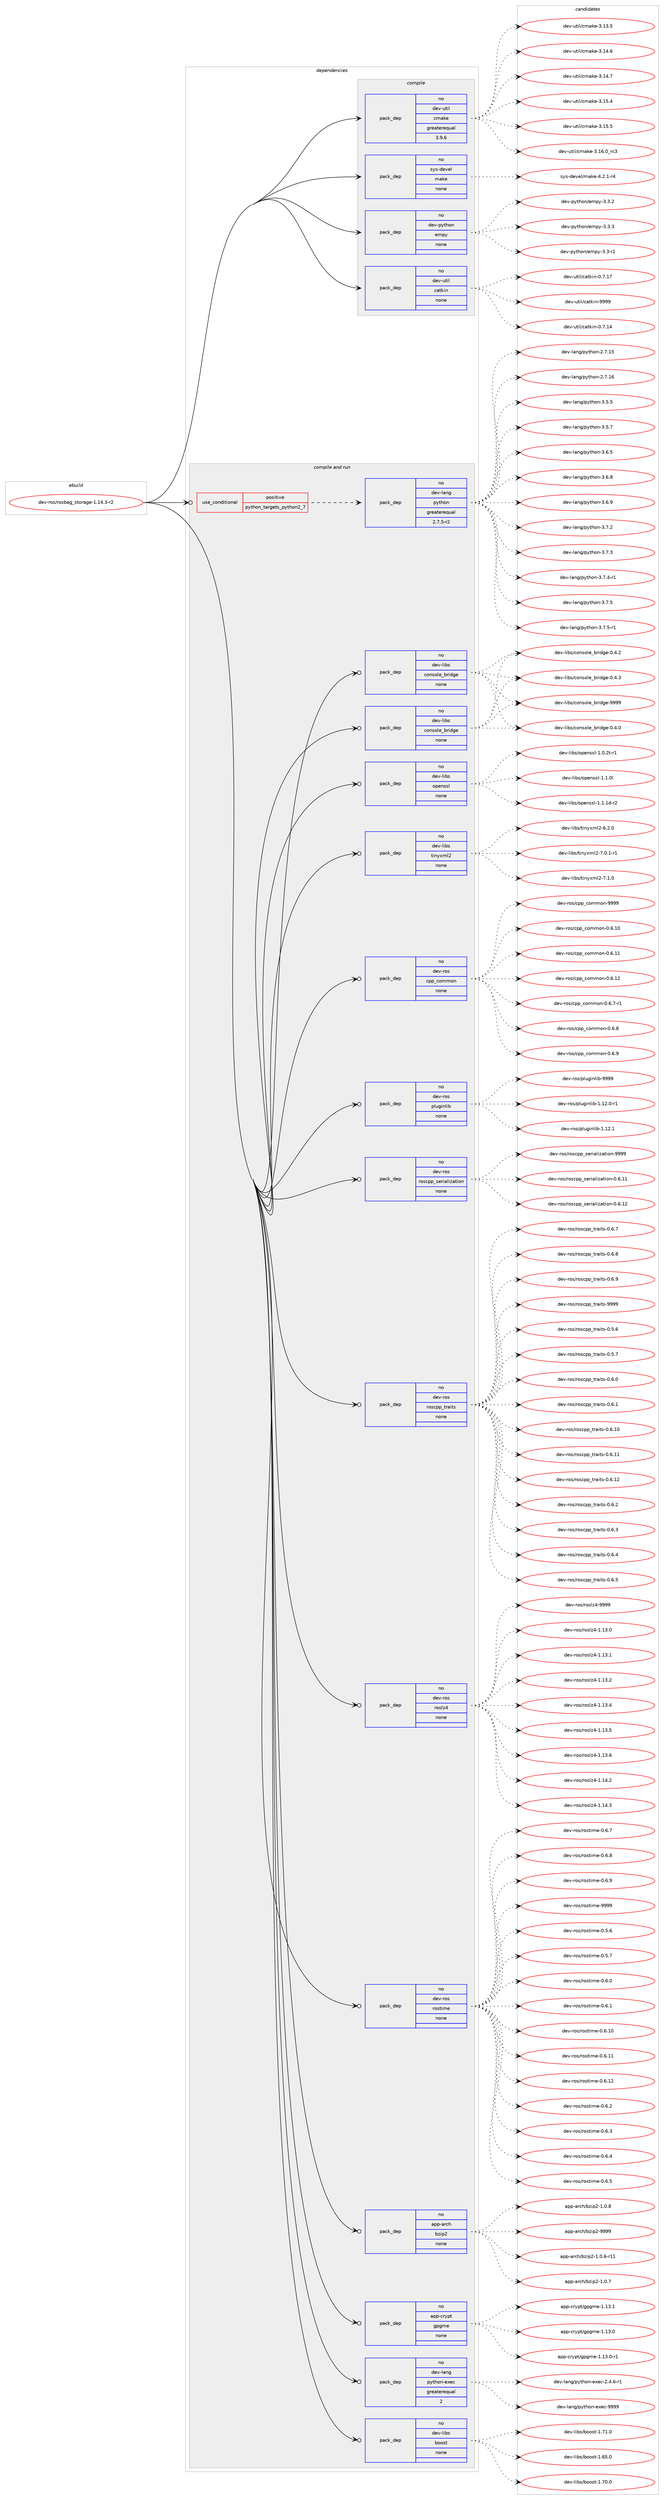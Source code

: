 digraph prolog {

# *************
# Graph options
# *************

newrank=true;
concentrate=true;
compound=true;
graph [rankdir=LR,fontname=Helvetica,fontsize=10,ranksep=1.5];#, ranksep=2.5, nodesep=0.2];
edge  [arrowhead=vee];
node  [fontname=Helvetica,fontsize=10];

# **********
# The ebuild
# **********

subgraph cluster_leftcol {
color=gray;
rank=same;
label=<<i>ebuild</i>>;
id [label="dev-ros/rosbag_storage-1.14.3-r2", color=red, width=4, href="../dev-ros/rosbag_storage-1.14.3-r2.svg"];
}

# ****************
# The dependencies
# ****************

subgraph cluster_midcol {
color=gray;
label=<<i>dependencies</i>>;
subgraph cluster_compile {
fillcolor="#eeeeee";
style=filled;
label=<<i>compile</i>>;
subgraph pack493806 {
dependency660173 [label=<<TABLE BORDER="0" CELLBORDER="1" CELLSPACING="0" CELLPADDING="4" WIDTH="220"><TR><TD ROWSPAN="6" CELLPADDING="30">pack_dep</TD></TR><TR><TD WIDTH="110">no</TD></TR><TR><TD>dev-python</TD></TR><TR><TD>empy</TD></TR><TR><TD>none</TD></TR><TR><TD></TD></TR></TABLE>>, shape=none, color=blue];
}
id:e -> dependency660173:w [weight=20,style="solid",arrowhead="vee"];
subgraph pack493807 {
dependency660174 [label=<<TABLE BORDER="0" CELLBORDER="1" CELLSPACING="0" CELLPADDING="4" WIDTH="220"><TR><TD ROWSPAN="6" CELLPADDING="30">pack_dep</TD></TR><TR><TD WIDTH="110">no</TD></TR><TR><TD>dev-util</TD></TR><TR><TD>catkin</TD></TR><TR><TD>none</TD></TR><TR><TD></TD></TR></TABLE>>, shape=none, color=blue];
}
id:e -> dependency660174:w [weight=20,style="solid",arrowhead="vee"];
subgraph pack493808 {
dependency660175 [label=<<TABLE BORDER="0" CELLBORDER="1" CELLSPACING="0" CELLPADDING="4" WIDTH="220"><TR><TD ROWSPAN="6" CELLPADDING="30">pack_dep</TD></TR><TR><TD WIDTH="110">no</TD></TR><TR><TD>dev-util</TD></TR><TR><TD>cmake</TD></TR><TR><TD>greaterequal</TD></TR><TR><TD>3.9.6</TD></TR></TABLE>>, shape=none, color=blue];
}
id:e -> dependency660175:w [weight=20,style="solid",arrowhead="vee"];
subgraph pack493809 {
dependency660176 [label=<<TABLE BORDER="0" CELLBORDER="1" CELLSPACING="0" CELLPADDING="4" WIDTH="220"><TR><TD ROWSPAN="6" CELLPADDING="30">pack_dep</TD></TR><TR><TD WIDTH="110">no</TD></TR><TR><TD>sys-devel</TD></TR><TR><TD>make</TD></TR><TR><TD>none</TD></TR><TR><TD></TD></TR></TABLE>>, shape=none, color=blue];
}
id:e -> dependency660176:w [weight=20,style="solid",arrowhead="vee"];
}
subgraph cluster_compileandrun {
fillcolor="#eeeeee";
style=filled;
label=<<i>compile and run</i>>;
subgraph cond154461 {
dependency660177 [label=<<TABLE BORDER="0" CELLBORDER="1" CELLSPACING="0" CELLPADDING="4"><TR><TD ROWSPAN="3" CELLPADDING="10">use_conditional</TD></TR><TR><TD>positive</TD></TR><TR><TD>python_targets_python2_7</TD></TR></TABLE>>, shape=none, color=red];
subgraph pack493810 {
dependency660178 [label=<<TABLE BORDER="0" CELLBORDER="1" CELLSPACING="0" CELLPADDING="4" WIDTH="220"><TR><TD ROWSPAN="6" CELLPADDING="30">pack_dep</TD></TR><TR><TD WIDTH="110">no</TD></TR><TR><TD>dev-lang</TD></TR><TR><TD>python</TD></TR><TR><TD>greaterequal</TD></TR><TR><TD>2.7.5-r2</TD></TR></TABLE>>, shape=none, color=blue];
}
dependency660177:e -> dependency660178:w [weight=20,style="dashed",arrowhead="vee"];
}
id:e -> dependency660177:w [weight=20,style="solid",arrowhead="odotvee"];
subgraph pack493811 {
dependency660179 [label=<<TABLE BORDER="0" CELLBORDER="1" CELLSPACING="0" CELLPADDING="4" WIDTH="220"><TR><TD ROWSPAN="6" CELLPADDING="30">pack_dep</TD></TR><TR><TD WIDTH="110">no</TD></TR><TR><TD>app-arch</TD></TR><TR><TD>bzip2</TD></TR><TR><TD>none</TD></TR><TR><TD></TD></TR></TABLE>>, shape=none, color=blue];
}
id:e -> dependency660179:w [weight=20,style="solid",arrowhead="odotvee"];
subgraph pack493812 {
dependency660180 [label=<<TABLE BORDER="0" CELLBORDER="1" CELLSPACING="0" CELLPADDING="4" WIDTH="220"><TR><TD ROWSPAN="6" CELLPADDING="30">pack_dep</TD></TR><TR><TD WIDTH="110">no</TD></TR><TR><TD>app-crypt</TD></TR><TR><TD>gpgme</TD></TR><TR><TD>none</TD></TR><TR><TD></TD></TR></TABLE>>, shape=none, color=blue];
}
id:e -> dependency660180:w [weight=20,style="solid",arrowhead="odotvee"];
subgraph pack493813 {
dependency660181 [label=<<TABLE BORDER="0" CELLBORDER="1" CELLSPACING="0" CELLPADDING="4" WIDTH="220"><TR><TD ROWSPAN="6" CELLPADDING="30">pack_dep</TD></TR><TR><TD WIDTH="110">no</TD></TR><TR><TD>dev-lang</TD></TR><TR><TD>python-exec</TD></TR><TR><TD>greaterequal</TD></TR><TR><TD>2</TD></TR></TABLE>>, shape=none, color=blue];
}
id:e -> dependency660181:w [weight=20,style="solid",arrowhead="odotvee"];
subgraph pack493814 {
dependency660182 [label=<<TABLE BORDER="0" CELLBORDER="1" CELLSPACING="0" CELLPADDING="4" WIDTH="220"><TR><TD ROWSPAN="6" CELLPADDING="30">pack_dep</TD></TR><TR><TD WIDTH="110">no</TD></TR><TR><TD>dev-libs</TD></TR><TR><TD>boost</TD></TR><TR><TD>none</TD></TR><TR><TD></TD></TR></TABLE>>, shape=none, color=blue];
}
id:e -> dependency660182:w [weight=20,style="solid",arrowhead="odotvee"];
subgraph pack493815 {
dependency660183 [label=<<TABLE BORDER="0" CELLBORDER="1" CELLSPACING="0" CELLPADDING="4" WIDTH="220"><TR><TD ROWSPAN="6" CELLPADDING="30">pack_dep</TD></TR><TR><TD WIDTH="110">no</TD></TR><TR><TD>dev-libs</TD></TR><TR><TD>console_bridge</TD></TR><TR><TD>none</TD></TR><TR><TD></TD></TR></TABLE>>, shape=none, color=blue];
}
id:e -> dependency660183:w [weight=20,style="solid",arrowhead="odotvee"];
subgraph pack493816 {
dependency660184 [label=<<TABLE BORDER="0" CELLBORDER="1" CELLSPACING="0" CELLPADDING="4" WIDTH="220"><TR><TD ROWSPAN="6" CELLPADDING="30">pack_dep</TD></TR><TR><TD WIDTH="110">no</TD></TR><TR><TD>dev-libs</TD></TR><TR><TD>console_bridge</TD></TR><TR><TD>none</TD></TR><TR><TD></TD></TR></TABLE>>, shape=none, color=blue];
}
id:e -> dependency660184:w [weight=20,style="solid",arrowhead="odotvee"];
subgraph pack493817 {
dependency660185 [label=<<TABLE BORDER="0" CELLBORDER="1" CELLSPACING="0" CELLPADDING="4" WIDTH="220"><TR><TD ROWSPAN="6" CELLPADDING="30">pack_dep</TD></TR><TR><TD WIDTH="110">no</TD></TR><TR><TD>dev-libs</TD></TR><TR><TD>openssl</TD></TR><TR><TD>none</TD></TR><TR><TD></TD></TR></TABLE>>, shape=none, color=blue];
}
id:e -> dependency660185:w [weight=20,style="solid",arrowhead="odotvee"];
subgraph pack493818 {
dependency660186 [label=<<TABLE BORDER="0" CELLBORDER="1" CELLSPACING="0" CELLPADDING="4" WIDTH="220"><TR><TD ROWSPAN="6" CELLPADDING="30">pack_dep</TD></TR><TR><TD WIDTH="110">no</TD></TR><TR><TD>dev-libs</TD></TR><TR><TD>tinyxml2</TD></TR><TR><TD>none</TD></TR><TR><TD></TD></TR></TABLE>>, shape=none, color=blue];
}
id:e -> dependency660186:w [weight=20,style="solid",arrowhead="odotvee"];
subgraph pack493819 {
dependency660187 [label=<<TABLE BORDER="0" CELLBORDER="1" CELLSPACING="0" CELLPADDING="4" WIDTH="220"><TR><TD ROWSPAN="6" CELLPADDING="30">pack_dep</TD></TR><TR><TD WIDTH="110">no</TD></TR><TR><TD>dev-ros</TD></TR><TR><TD>cpp_common</TD></TR><TR><TD>none</TD></TR><TR><TD></TD></TR></TABLE>>, shape=none, color=blue];
}
id:e -> dependency660187:w [weight=20,style="solid",arrowhead="odotvee"];
subgraph pack493820 {
dependency660188 [label=<<TABLE BORDER="0" CELLBORDER="1" CELLSPACING="0" CELLPADDING="4" WIDTH="220"><TR><TD ROWSPAN="6" CELLPADDING="30">pack_dep</TD></TR><TR><TD WIDTH="110">no</TD></TR><TR><TD>dev-ros</TD></TR><TR><TD>pluginlib</TD></TR><TR><TD>none</TD></TR><TR><TD></TD></TR></TABLE>>, shape=none, color=blue];
}
id:e -> dependency660188:w [weight=20,style="solid",arrowhead="odotvee"];
subgraph pack493821 {
dependency660189 [label=<<TABLE BORDER="0" CELLBORDER="1" CELLSPACING="0" CELLPADDING="4" WIDTH="220"><TR><TD ROWSPAN="6" CELLPADDING="30">pack_dep</TD></TR><TR><TD WIDTH="110">no</TD></TR><TR><TD>dev-ros</TD></TR><TR><TD>roscpp_serialization</TD></TR><TR><TD>none</TD></TR><TR><TD></TD></TR></TABLE>>, shape=none, color=blue];
}
id:e -> dependency660189:w [weight=20,style="solid",arrowhead="odotvee"];
subgraph pack493822 {
dependency660190 [label=<<TABLE BORDER="0" CELLBORDER="1" CELLSPACING="0" CELLPADDING="4" WIDTH="220"><TR><TD ROWSPAN="6" CELLPADDING="30">pack_dep</TD></TR><TR><TD WIDTH="110">no</TD></TR><TR><TD>dev-ros</TD></TR><TR><TD>roscpp_traits</TD></TR><TR><TD>none</TD></TR><TR><TD></TD></TR></TABLE>>, shape=none, color=blue];
}
id:e -> dependency660190:w [weight=20,style="solid",arrowhead="odotvee"];
subgraph pack493823 {
dependency660191 [label=<<TABLE BORDER="0" CELLBORDER="1" CELLSPACING="0" CELLPADDING="4" WIDTH="220"><TR><TD ROWSPAN="6" CELLPADDING="30">pack_dep</TD></TR><TR><TD WIDTH="110">no</TD></TR><TR><TD>dev-ros</TD></TR><TR><TD>roslz4</TD></TR><TR><TD>none</TD></TR><TR><TD></TD></TR></TABLE>>, shape=none, color=blue];
}
id:e -> dependency660191:w [weight=20,style="solid",arrowhead="odotvee"];
subgraph pack493824 {
dependency660192 [label=<<TABLE BORDER="0" CELLBORDER="1" CELLSPACING="0" CELLPADDING="4" WIDTH="220"><TR><TD ROWSPAN="6" CELLPADDING="30">pack_dep</TD></TR><TR><TD WIDTH="110">no</TD></TR><TR><TD>dev-ros</TD></TR><TR><TD>rostime</TD></TR><TR><TD>none</TD></TR><TR><TD></TD></TR></TABLE>>, shape=none, color=blue];
}
id:e -> dependency660192:w [weight=20,style="solid",arrowhead="odotvee"];
}
subgraph cluster_run {
fillcolor="#eeeeee";
style=filled;
label=<<i>run</i>>;
}
}

# **************
# The candidates
# **************

subgraph cluster_choices {
rank=same;
color=gray;
label=<<i>candidates</i>>;

subgraph choice493806 {
color=black;
nodesep=1;
choice1001011184511212111610411111047101109112121455146514511449 [label="dev-python/empy-3.3-r1", color=red, width=4,href="../dev-python/empy-3.3-r1.svg"];
choice1001011184511212111610411111047101109112121455146514650 [label="dev-python/empy-3.3.2", color=red, width=4,href="../dev-python/empy-3.3.2.svg"];
choice1001011184511212111610411111047101109112121455146514651 [label="dev-python/empy-3.3.3", color=red, width=4,href="../dev-python/empy-3.3.3.svg"];
dependency660173:e -> choice1001011184511212111610411111047101109112121455146514511449:w [style=dotted,weight="100"];
dependency660173:e -> choice1001011184511212111610411111047101109112121455146514650:w [style=dotted,weight="100"];
dependency660173:e -> choice1001011184511212111610411111047101109112121455146514651:w [style=dotted,weight="100"];
}
subgraph choice493807 {
color=black;
nodesep=1;
choice1001011184511711610510847999711610710511045484655464952 [label="dev-util/catkin-0.7.14", color=red, width=4,href="../dev-util/catkin-0.7.14.svg"];
choice1001011184511711610510847999711610710511045484655464955 [label="dev-util/catkin-0.7.17", color=red, width=4,href="../dev-util/catkin-0.7.17.svg"];
choice100101118451171161051084799971161071051104557575757 [label="dev-util/catkin-9999", color=red, width=4,href="../dev-util/catkin-9999.svg"];
dependency660174:e -> choice1001011184511711610510847999711610710511045484655464952:w [style=dotted,weight="100"];
dependency660174:e -> choice1001011184511711610510847999711610710511045484655464955:w [style=dotted,weight="100"];
dependency660174:e -> choice100101118451171161051084799971161071051104557575757:w [style=dotted,weight="100"];
}
subgraph choice493808 {
color=black;
nodesep=1;
choice1001011184511711610510847991099710710145514649514653 [label="dev-util/cmake-3.13.5", color=red, width=4,href="../dev-util/cmake-3.13.5.svg"];
choice1001011184511711610510847991099710710145514649524654 [label="dev-util/cmake-3.14.6", color=red, width=4,href="../dev-util/cmake-3.14.6.svg"];
choice1001011184511711610510847991099710710145514649524655 [label="dev-util/cmake-3.14.7", color=red, width=4,href="../dev-util/cmake-3.14.7.svg"];
choice1001011184511711610510847991099710710145514649534652 [label="dev-util/cmake-3.15.4", color=red, width=4,href="../dev-util/cmake-3.15.4.svg"];
choice1001011184511711610510847991099710710145514649534653 [label="dev-util/cmake-3.15.5", color=red, width=4,href="../dev-util/cmake-3.15.5.svg"];
choice1001011184511711610510847991099710710145514649544648951149951 [label="dev-util/cmake-3.16.0_rc3", color=red, width=4,href="../dev-util/cmake-3.16.0_rc3.svg"];
dependency660175:e -> choice1001011184511711610510847991099710710145514649514653:w [style=dotted,weight="100"];
dependency660175:e -> choice1001011184511711610510847991099710710145514649524654:w [style=dotted,weight="100"];
dependency660175:e -> choice1001011184511711610510847991099710710145514649524655:w [style=dotted,weight="100"];
dependency660175:e -> choice1001011184511711610510847991099710710145514649534652:w [style=dotted,weight="100"];
dependency660175:e -> choice1001011184511711610510847991099710710145514649534653:w [style=dotted,weight="100"];
dependency660175:e -> choice1001011184511711610510847991099710710145514649544648951149951:w [style=dotted,weight="100"];
}
subgraph choice493809 {
color=black;
nodesep=1;
choice1151211154510010111810110847109971071014552465046494511452 [label="sys-devel/make-4.2.1-r4", color=red, width=4,href="../sys-devel/make-4.2.1-r4.svg"];
dependency660176:e -> choice1151211154510010111810110847109971071014552465046494511452:w [style=dotted,weight="100"];
}
subgraph choice493810 {
color=black;
nodesep=1;
choice10010111845108971101034711212111610411111045504655464953 [label="dev-lang/python-2.7.15", color=red, width=4,href="../dev-lang/python-2.7.15.svg"];
choice10010111845108971101034711212111610411111045504655464954 [label="dev-lang/python-2.7.16", color=red, width=4,href="../dev-lang/python-2.7.16.svg"];
choice100101118451089711010347112121116104111110455146534653 [label="dev-lang/python-3.5.5", color=red, width=4,href="../dev-lang/python-3.5.5.svg"];
choice100101118451089711010347112121116104111110455146534655 [label="dev-lang/python-3.5.7", color=red, width=4,href="../dev-lang/python-3.5.7.svg"];
choice100101118451089711010347112121116104111110455146544653 [label="dev-lang/python-3.6.5", color=red, width=4,href="../dev-lang/python-3.6.5.svg"];
choice100101118451089711010347112121116104111110455146544656 [label="dev-lang/python-3.6.8", color=red, width=4,href="../dev-lang/python-3.6.8.svg"];
choice100101118451089711010347112121116104111110455146544657 [label="dev-lang/python-3.6.9", color=red, width=4,href="../dev-lang/python-3.6.9.svg"];
choice100101118451089711010347112121116104111110455146554650 [label="dev-lang/python-3.7.2", color=red, width=4,href="../dev-lang/python-3.7.2.svg"];
choice100101118451089711010347112121116104111110455146554651 [label="dev-lang/python-3.7.3", color=red, width=4,href="../dev-lang/python-3.7.3.svg"];
choice1001011184510897110103471121211161041111104551465546524511449 [label="dev-lang/python-3.7.4-r1", color=red, width=4,href="../dev-lang/python-3.7.4-r1.svg"];
choice100101118451089711010347112121116104111110455146554653 [label="dev-lang/python-3.7.5", color=red, width=4,href="../dev-lang/python-3.7.5.svg"];
choice1001011184510897110103471121211161041111104551465546534511449 [label="dev-lang/python-3.7.5-r1", color=red, width=4,href="../dev-lang/python-3.7.5-r1.svg"];
dependency660178:e -> choice10010111845108971101034711212111610411111045504655464953:w [style=dotted,weight="100"];
dependency660178:e -> choice10010111845108971101034711212111610411111045504655464954:w [style=dotted,weight="100"];
dependency660178:e -> choice100101118451089711010347112121116104111110455146534653:w [style=dotted,weight="100"];
dependency660178:e -> choice100101118451089711010347112121116104111110455146534655:w [style=dotted,weight="100"];
dependency660178:e -> choice100101118451089711010347112121116104111110455146544653:w [style=dotted,weight="100"];
dependency660178:e -> choice100101118451089711010347112121116104111110455146544656:w [style=dotted,weight="100"];
dependency660178:e -> choice100101118451089711010347112121116104111110455146544657:w [style=dotted,weight="100"];
dependency660178:e -> choice100101118451089711010347112121116104111110455146554650:w [style=dotted,weight="100"];
dependency660178:e -> choice100101118451089711010347112121116104111110455146554651:w [style=dotted,weight="100"];
dependency660178:e -> choice1001011184510897110103471121211161041111104551465546524511449:w [style=dotted,weight="100"];
dependency660178:e -> choice100101118451089711010347112121116104111110455146554653:w [style=dotted,weight="100"];
dependency660178:e -> choice1001011184510897110103471121211161041111104551465546534511449:w [style=dotted,weight="100"];
}
subgraph choice493811 {
color=black;
nodesep=1;
choice97112112459711499104479812210511250454946484654451144949 [label="app-arch/bzip2-1.0.6-r11", color=red, width=4,href="../app-arch/bzip2-1.0.6-r11.svg"];
choice97112112459711499104479812210511250454946484655 [label="app-arch/bzip2-1.0.7", color=red, width=4,href="../app-arch/bzip2-1.0.7.svg"];
choice97112112459711499104479812210511250454946484656 [label="app-arch/bzip2-1.0.8", color=red, width=4,href="../app-arch/bzip2-1.0.8.svg"];
choice971121124597114991044798122105112504557575757 [label="app-arch/bzip2-9999", color=red, width=4,href="../app-arch/bzip2-9999.svg"];
dependency660179:e -> choice97112112459711499104479812210511250454946484654451144949:w [style=dotted,weight="100"];
dependency660179:e -> choice97112112459711499104479812210511250454946484655:w [style=dotted,weight="100"];
dependency660179:e -> choice97112112459711499104479812210511250454946484656:w [style=dotted,weight="100"];
dependency660179:e -> choice971121124597114991044798122105112504557575757:w [style=dotted,weight="100"];
}
subgraph choice493812 {
color=black;
nodesep=1;
choice9711211245991141211121164710311210310910145494649514648 [label="app-crypt/gpgme-1.13.0", color=red, width=4,href="../app-crypt/gpgme-1.13.0.svg"];
choice97112112459911412111211647103112103109101454946495146484511449 [label="app-crypt/gpgme-1.13.0-r1", color=red, width=4,href="../app-crypt/gpgme-1.13.0-r1.svg"];
choice9711211245991141211121164710311210310910145494649514649 [label="app-crypt/gpgme-1.13.1", color=red, width=4,href="../app-crypt/gpgme-1.13.1.svg"];
dependency660180:e -> choice9711211245991141211121164710311210310910145494649514648:w [style=dotted,weight="100"];
dependency660180:e -> choice97112112459911412111211647103112103109101454946495146484511449:w [style=dotted,weight="100"];
dependency660180:e -> choice9711211245991141211121164710311210310910145494649514649:w [style=dotted,weight="100"];
}
subgraph choice493813 {
color=black;
nodesep=1;
choice10010111845108971101034711212111610411111045101120101994550465246544511449 [label="dev-lang/python-exec-2.4.6-r1", color=red, width=4,href="../dev-lang/python-exec-2.4.6-r1.svg"];
choice10010111845108971101034711212111610411111045101120101994557575757 [label="dev-lang/python-exec-9999", color=red, width=4,href="../dev-lang/python-exec-9999.svg"];
dependency660181:e -> choice10010111845108971101034711212111610411111045101120101994550465246544511449:w [style=dotted,weight="100"];
dependency660181:e -> choice10010111845108971101034711212111610411111045101120101994557575757:w [style=dotted,weight="100"];
}
subgraph choice493814 {
color=black;
nodesep=1;
choice1001011184510810598115479811111111511645494654534648 [label="dev-libs/boost-1.65.0", color=red, width=4,href="../dev-libs/boost-1.65.0.svg"];
choice1001011184510810598115479811111111511645494655484648 [label="dev-libs/boost-1.70.0", color=red, width=4,href="../dev-libs/boost-1.70.0.svg"];
choice1001011184510810598115479811111111511645494655494648 [label="dev-libs/boost-1.71.0", color=red, width=4,href="../dev-libs/boost-1.71.0.svg"];
dependency660182:e -> choice1001011184510810598115479811111111511645494654534648:w [style=dotted,weight="100"];
dependency660182:e -> choice1001011184510810598115479811111111511645494655484648:w [style=dotted,weight="100"];
dependency660182:e -> choice1001011184510810598115479811111111511645494655494648:w [style=dotted,weight="100"];
}
subgraph choice493815 {
color=black;
nodesep=1;
choice100101118451081059811547991111101151111081019598114105100103101454846524648 [label="dev-libs/console_bridge-0.4.0", color=red, width=4,href="../dev-libs/console_bridge-0.4.0.svg"];
choice100101118451081059811547991111101151111081019598114105100103101454846524650 [label="dev-libs/console_bridge-0.4.2", color=red, width=4,href="../dev-libs/console_bridge-0.4.2.svg"];
choice100101118451081059811547991111101151111081019598114105100103101454846524651 [label="dev-libs/console_bridge-0.4.3", color=red, width=4,href="../dev-libs/console_bridge-0.4.3.svg"];
choice1001011184510810598115479911111011511110810195981141051001031014557575757 [label="dev-libs/console_bridge-9999", color=red, width=4,href="../dev-libs/console_bridge-9999.svg"];
dependency660183:e -> choice100101118451081059811547991111101151111081019598114105100103101454846524648:w [style=dotted,weight="100"];
dependency660183:e -> choice100101118451081059811547991111101151111081019598114105100103101454846524650:w [style=dotted,weight="100"];
dependency660183:e -> choice100101118451081059811547991111101151111081019598114105100103101454846524651:w [style=dotted,weight="100"];
dependency660183:e -> choice1001011184510810598115479911111011511110810195981141051001031014557575757:w [style=dotted,weight="100"];
}
subgraph choice493816 {
color=black;
nodesep=1;
choice100101118451081059811547991111101151111081019598114105100103101454846524648 [label="dev-libs/console_bridge-0.4.0", color=red, width=4,href="../dev-libs/console_bridge-0.4.0.svg"];
choice100101118451081059811547991111101151111081019598114105100103101454846524650 [label="dev-libs/console_bridge-0.4.2", color=red, width=4,href="../dev-libs/console_bridge-0.4.2.svg"];
choice100101118451081059811547991111101151111081019598114105100103101454846524651 [label="dev-libs/console_bridge-0.4.3", color=red, width=4,href="../dev-libs/console_bridge-0.4.3.svg"];
choice1001011184510810598115479911111011511110810195981141051001031014557575757 [label="dev-libs/console_bridge-9999", color=red, width=4,href="../dev-libs/console_bridge-9999.svg"];
dependency660184:e -> choice100101118451081059811547991111101151111081019598114105100103101454846524648:w [style=dotted,weight="100"];
dependency660184:e -> choice100101118451081059811547991111101151111081019598114105100103101454846524650:w [style=dotted,weight="100"];
dependency660184:e -> choice100101118451081059811547991111101151111081019598114105100103101454846524651:w [style=dotted,weight="100"];
dependency660184:e -> choice1001011184510810598115479911111011511110810195981141051001031014557575757:w [style=dotted,weight="100"];
}
subgraph choice493817 {
color=black;
nodesep=1;
choice1001011184510810598115471111121011101151151084549464846501164511449 [label="dev-libs/openssl-1.0.2t-r1", color=red, width=4,href="../dev-libs/openssl-1.0.2t-r1.svg"];
choice100101118451081059811547111112101110115115108454946494648108 [label="dev-libs/openssl-1.1.0l", color=red, width=4,href="../dev-libs/openssl-1.1.0l.svg"];
choice1001011184510810598115471111121011101151151084549464946491004511450 [label="dev-libs/openssl-1.1.1d-r2", color=red, width=4,href="../dev-libs/openssl-1.1.1d-r2.svg"];
dependency660185:e -> choice1001011184510810598115471111121011101151151084549464846501164511449:w [style=dotted,weight="100"];
dependency660185:e -> choice100101118451081059811547111112101110115115108454946494648108:w [style=dotted,weight="100"];
dependency660185:e -> choice1001011184510810598115471111121011101151151084549464946491004511450:w [style=dotted,weight="100"];
}
subgraph choice493818 {
color=black;
nodesep=1;
choice10010111845108105981154711610511012112010910850455446504648 [label="dev-libs/tinyxml2-6.2.0", color=red, width=4,href="../dev-libs/tinyxml2-6.2.0.svg"];
choice100101118451081059811547116105110121120109108504555464846494511449 [label="dev-libs/tinyxml2-7.0.1-r1", color=red, width=4,href="../dev-libs/tinyxml2-7.0.1-r1.svg"];
choice10010111845108105981154711610511012112010910850455546494648 [label="dev-libs/tinyxml2-7.1.0", color=red, width=4,href="../dev-libs/tinyxml2-7.1.0.svg"];
dependency660186:e -> choice10010111845108105981154711610511012112010910850455446504648:w [style=dotted,weight="100"];
dependency660186:e -> choice100101118451081059811547116105110121120109108504555464846494511449:w [style=dotted,weight="100"];
dependency660186:e -> choice10010111845108105981154711610511012112010910850455546494648:w [style=dotted,weight="100"];
}
subgraph choice493819 {
color=black;
nodesep=1;
choice100101118451141111154799112112959911110910911111045484654464948 [label="dev-ros/cpp_common-0.6.10", color=red, width=4,href="../dev-ros/cpp_common-0.6.10.svg"];
choice100101118451141111154799112112959911110910911111045484654464949 [label="dev-ros/cpp_common-0.6.11", color=red, width=4,href="../dev-ros/cpp_common-0.6.11.svg"];
choice100101118451141111154799112112959911110910911111045484654464950 [label="dev-ros/cpp_common-0.6.12", color=red, width=4,href="../dev-ros/cpp_common-0.6.12.svg"];
choice10010111845114111115479911211295991111091091111104548465446554511449 [label="dev-ros/cpp_common-0.6.7-r1", color=red, width=4,href="../dev-ros/cpp_common-0.6.7-r1.svg"];
choice1001011184511411111547991121129599111109109111110454846544656 [label="dev-ros/cpp_common-0.6.8", color=red, width=4,href="../dev-ros/cpp_common-0.6.8.svg"];
choice1001011184511411111547991121129599111109109111110454846544657 [label="dev-ros/cpp_common-0.6.9", color=red, width=4,href="../dev-ros/cpp_common-0.6.9.svg"];
choice10010111845114111115479911211295991111091091111104557575757 [label="dev-ros/cpp_common-9999", color=red, width=4,href="../dev-ros/cpp_common-9999.svg"];
dependency660187:e -> choice100101118451141111154799112112959911110910911111045484654464948:w [style=dotted,weight="100"];
dependency660187:e -> choice100101118451141111154799112112959911110910911111045484654464949:w [style=dotted,weight="100"];
dependency660187:e -> choice100101118451141111154799112112959911110910911111045484654464950:w [style=dotted,weight="100"];
dependency660187:e -> choice10010111845114111115479911211295991111091091111104548465446554511449:w [style=dotted,weight="100"];
dependency660187:e -> choice1001011184511411111547991121129599111109109111110454846544656:w [style=dotted,weight="100"];
dependency660187:e -> choice1001011184511411111547991121129599111109109111110454846544657:w [style=dotted,weight="100"];
dependency660187:e -> choice10010111845114111115479911211295991111091091111104557575757:w [style=dotted,weight="100"];
}
subgraph choice493820 {
color=black;
nodesep=1;
choice100101118451141111154711210811710310511010810598454946495046484511449 [label="dev-ros/pluginlib-1.12.0-r1", color=red, width=4,href="../dev-ros/pluginlib-1.12.0-r1.svg"];
choice10010111845114111115471121081171031051101081059845494649504649 [label="dev-ros/pluginlib-1.12.1", color=red, width=4,href="../dev-ros/pluginlib-1.12.1.svg"];
choice1001011184511411111547112108117103105110108105984557575757 [label="dev-ros/pluginlib-9999", color=red, width=4,href="../dev-ros/pluginlib-9999.svg"];
dependency660188:e -> choice100101118451141111154711210811710310511010810598454946495046484511449:w [style=dotted,weight="100"];
dependency660188:e -> choice10010111845114111115471121081171031051101081059845494649504649:w [style=dotted,weight="100"];
dependency660188:e -> choice1001011184511411111547112108117103105110108105984557575757:w [style=dotted,weight="100"];
}
subgraph choice493821 {
color=black;
nodesep=1;
choice10010111845114111115471141111159911211295115101114105971081051229711610511111045484654464949 [label="dev-ros/roscpp_serialization-0.6.11", color=red, width=4,href="../dev-ros/roscpp_serialization-0.6.11.svg"];
choice10010111845114111115471141111159911211295115101114105971081051229711610511111045484654464950 [label="dev-ros/roscpp_serialization-0.6.12", color=red, width=4,href="../dev-ros/roscpp_serialization-0.6.12.svg"];
choice1001011184511411111547114111115991121129511510111410597108105122971161051111104557575757 [label="dev-ros/roscpp_serialization-9999", color=red, width=4,href="../dev-ros/roscpp_serialization-9999.svg"];
dependency660189:e -> choice10010111845114111115471141111159911211295115101114105971081051229711610511111045484654464949:w [style=dotted,weight="100"];
dependency660189:e -> choice10010111845114111115471141111159911211295115101114105971081051229711610511111045484654464950:w [style=dotted,weight="100"];
dependency660189:e -> choice1001011184511411111547114111115991121129511510111410597108105122971161051111104557575757:w [style=dotted,weight="100"];
}
subgraph choice493822 {
color=black;
nodesep=1;
choice1001011184511411111547114111115991121129511611497105116115454846534654 [label="dev-ros/roscpp_traits-0.5.6", color=red, width=4,href="../dev-ros/roscpp_traits-0.5.6.svg"];
choice1001011184511411111547114111115991121129511611497105116115454846534655 [label="dev-ros/roscpp_traits-0.5.7", color=red, width=4,href="../dev-ros/roscpp_traits-0.5.7.svg"];
choice1001011184511411111547114111115991121129511611497105116115454846544648 [label="dev-ros/roscpp_traits-0.6.0", color=red, width=4,href="../dev-ros/roscpp_traits-0.6.0.svg"];
choice1001011184511411111547114111115991121129511611497105116115454846544649 [label="dev-ros/roscpp_traits-0.6.1", color=red, width=4,href="../dev-ros/roscpp_traits-0.6.1.svg"];
choice100101118451141111154711411111599112112951161149710511611545484654464948 [label="dev-ros/roscpp_traits-0.6.10", color=red, width=4,href="../dev-ros/roscpp_traits-0.6.10.svg"];
choice100101118451141111154711411111599112112951161149710511611545484654464949 [label="dev-ros/roscpp_traits-0.6.11", color=red, width=4,href="../dev-ros/roscpp_traits-0.6.11.svg"];
choice100101118451141111154711411111599112112951161149710511611545484654464950 [label="dev-ros/roscpp_traits-0.6.12", color=red, width=4,href="../dev-ros/roscpp_traits-0.6.12.svg"];
choice1001011184511411111547114111115991121129511611497105116115454846544650 [label="dev-ros/roscpp_traits-0.6.2", color=red, width=4,href="../dev-ros/roscpp_traits-0.6.2.svg"];
choice1001011184511411111547114111115991121129511611497105116115454846544651 [label="dev-ros/roscpp_traits-0.6.3", color=red, width=4,href="../dev-ros/roscpp_traits-0.6.3.svg"];
choice1001011184511411111547114111115991121129511611497105116115454846544652 [label="dev-ros/roscpp_traits-0.6.4", color=red, width=4,href="../dev-ros/roscpp_traits-0.6.4.svg"];
choice1001011184511411111547114111115991121129511611497105116115454846544653 [label="dev-ros/roscpp_traits-0.6.5", color=red, width=4,href="../dev-ros/roscpp_traits-0.6.5.svg"];
choice1001011184511411111547114111115991121129511611497105116115454846544655 [label="dev-ros/roscpp_traits-0.6.7", color=red, width=4,href="../dev-ros/roscpp_traits-0.6.7.svg"];
choice1001011184511411111547114111115991121129511611497105116115454846544656 [label="dev-ros/roscpp_traits-0.6.8", color=red, width=4,href="../dev-ros/roscpp_traits-0.6.8.svg"];
choice1001011184511411111547114111115991121129511611497105116115454846544657 [label="dev-ros/roscpp_traits-0.6.9", color=red, width=4,href="../dev-ros/roscpp_traits-0.6.9.svg"];
choice10010111845114111115471141111159911211295116114971051161154557575757 [label="dev-ros/roscpp_traits-9999", color=red, width=4,href="../dev-ros/roscpp_traits-9999.svg"];
dependency660190:e -> choice1001011184511411111547114111115991121129511611497105116115454846534654:w [style=dotted,weight="100"];
dependency660190:e -> choice1001011184511411111547114111115991121129511611497105116115454846534655:w [style=dotted,weight="100"];
dependency660190:e -> choice1001011184511411111547114111115991121129511611497105116115454846544648:w [style=dotted,weight="100"];
dependency660190:e -> choice1001011184511411111547114111115991121129511611497105116115454846544649:w [style=dotted,weight="100"];
dependency660190:e -> choice100101118451141111154711411111599112112951161149710511611545484654464948:w [style=dotted,weight="100"];
dependency660190:e -> choice100101118451141111154711411111599112112951161149710511611545484654464949:w [style=dotted,weight="100"];
dependency660190:e -> choice100101118451141111154711411111599112112951161149710511611545484654464950:w [style=dotted,weight="100"];
dependency660190:e -> choice1001011184511411111547114111115991121129511611497105116115454846544650:w [style=dotted,weight="100"];
dependency660190:e -> choice1001011184511411111547114111115991121129511611497105116115454846544651:w [style=dotted,weight="100"];
dependency660190:e -> choice1001011184511411111547114111115991121129511611497105116115454846544652:w [style=dotted,weight="100"];
dependency660190:e -> choice1001011184511411111547114111115991121129511611497105116115454846544653:w [style=dotted,weight="100"];
dependency660190:e -> choice1001011184511411111547114111115991121129511611497105116115454846544655:w [style=dotted,weight="100"];
dependency660190:e -> choice1001011184511411111547114111115991121129511611497105116115454846544656:w [style=dotted,weight="100"];
dependency660190:e -> choice1001011184511411111547114111115991121129511611497105116115454846544657:w [style=dotted,weight="100"];
dependency660190:e -> choice10010111845114111115471141111159911211295116114971051161154557575757:w [style=dotted,weight="100"];
}
subgraph choice493823 {
color=black;
nodesep=1;
choice10010111845114111115471141111151081225245494649514648 [label="dev-ros/roslz4-1.13.0", color=red, width=4,href="../dev-ros/roslz4-1.13.0.svg"];
choice10010111845114111115471141111151081225245494649514649 [label="dev-ros/roslz4-1.13.1", color=red, width=4,href="../dev-ros/roslz4-1.13.1.svg"];
choice10010111845114111115471141111151081225245494649514650 [label="dev-ros/roslz4-1.13.2", color=red, width=4,href="../dev-ros/roslz4-1.13.2.svg"];
choice10010111845114111115471141111151081225245494649514652 [label="dev-ros/roslz4-1.13.4", color=red, width=4,href="../dev-ros/roslz4-1.13.4.svg"];
choice10010111845114111115471141111151081225245494649514653 [label="dev-ros/roslz4-1.13.5", color=red, width=4,href="../dev-ros/roslz4-1.13.5.svg"];
choice10010111845114111115471141111151081225245494649514654 [label="dev-ros/roslz4-1.13.6", color=red, width=4,href="../dev-ros/roslz4-1.13.6.svg"];
choice10010111845114111115471141111151081225245494649524650 [label="dev-ros/roslz4-1.14.2", color=red, width=4,href="../dev-ros/roslz4-1.14.2.svg"];
choice10010111845114111115471141111151081225245494649524651 [label="dev-ros/roslz4-1.14.3", color=red, width=4,href="../dev-ros/roslz4-1.14.3.svg"];
choice1001011184511411111547114111115108122524557575757 [label="dev-ros/roslz4-9999", color=red, width=4,href="../dev-ros/roslz4-9999.svg"];
dependency660191:e -> choice10010111845114111115471141111151081225245494649514648:w [style=dotted,weight="100"];
dependency660191:e -> choice10010111845114111115471141111151081225245494649514649:w [style=dotted,weight="100"];
dependency660191:e -> choice10010111845114111115471141111151081225245494649514650:w [style=dotted,weight="100"];
dependency660191:e -> choice10010111845114111115471141111151081225245494649514652:w [style=dotted,weight="100"];
dependency660191:e -> choice10010111845114111115471141111151081225245494649514653:w [style=dotted,weight="100"];
dependency660191:e -> choice10010111845114111115471141111151081225245494649514654:w [style=dotted,weight="100"];
dependency660191:e -> choice10010111845114111115471141111151081225245494649524650:w [style=dotted,weight="100"];
dependency660191:e -> choice10010111845114111115471141111151081225245494649524651:w [style=dotted,weight="100"];
dependency660191:e -> choice1001011184511411111547114111115108122524557575757:w [style=dotted,weight="100"];
}
subgraph choice493824 {
color=black;
nodesep=1;
choice1001011184511411111547114111115116105109101454846534654 [label="dev-ros/rostime-0.5.6", color=red, width=4,href="../dev-ros/rostime-0.5.6.svg"];
choice1001011184511411111547114111115116105109101454846534655 [label="dev-ros/rostime-0.5.7", color=red, width=4,href="../dev-ros/rostime-0.5.7.svg"];
choice1001011184511411111547114111115116105109101454846544648 [label="dev-ros/rostime-0.6.0", color=red, width=4,href="../dev-ros/rostime-0.6.0.svg"];
choice1001011184511411111547114111115116105109101454846544649 [label="dev-ros/rostime-0.6.1", color=red, width=4,href="../dev-ros/rostime-0.6.1.svg"];
choice100101118451141111154711411111511610510910145484654464948 [label="dev-ros/rostime-0.6.10", color=red, width=4,href="../dev-ros/rostime-0.6.10.svg"];
choice100101118451141111154711411111511610510910145484654464949 [label="dev-ros/rostime-0.6.11", color=red, width=4,href="../dev-ros/rostime-0.6.11.svg"];
choice100101118451141111154711411111511610510910145484654464950 [label="dev-ros/rostime-0.6.12", color=red, width=4,href="../dev-ros/rostime-0.6.12.svg"];
choice1001011184511411111547114111115116105109101454846544650 [label="dev-ros/rostime-0.6.2", color=red, width=4,href="../dev-ros/rostime-0.6.2.svg"];
choice1001011184511411111547114111115116105109101454846544651 [label="dev-ros/rostime-0.6.3", color=red, width=4,href="../dev-ros/rostime-0.6.3.svg"];
choice1001011184511411111547114111115116105109101454846544652 [label="dev-ros/rostime-0.6.4", color=red, width=4,href="../dev-ros/rostime-0.6.4.svg"];
choice1001011184511411111547114111115116105109101454846544653 [label="dev-ros/rostime-0.6.5", color=red, width=4,href="../dev-ros/rostime-0.6.5.svg"];
choice1001011184511411111547114111115116105109101454846544655 [label="dev-ros/rostime-0.6.7", color=red, width=4,href="../dev-ros/rostime-0.6.7.svg"];
choice1001011184511411111547114111115116105109101454846544656 [label="dev-ros/rostime-0.6.8", color=red, width=4,href="../dev-ros/rostime-0.6.8.svg"];
choice1001011184511411111547114111115116105109101454846544657 [label="dev-ros/rostime-0.6.9", color=red, width=4,href="../dev-ros/rostime-0.6.9.svg"];
choice10010111845114111115471141111151161051091014557575757 [label="dev-ros/rostime-9999", color=red, width=4,href="../dev-ros/rostime-9999.svg"];
dependency660192:e -> choice1001011184511411111547114111115116105109101454846534654:w [style=dotted,weight="100"];
dependency660192:e -> choice1001011184511411111547114111115116105109101454846534655:w [style=dotted,weight="100"];
dependency660192:e -> choice1001011184511411111547114111115116105109101454846544648:w [style=dotted,weight="100"];
dependency660192:e -> choice1001011184511411111547114111115116105109101454846544649:w [style=dotted,weight="100"];
dependency660192:e -> choice100101118451141111154711411111511610510910145484654464948:w [style=dotted,weight="100"];
dependency660192:e -> choice100101118451141111154711411111511610510910145484654464949:w [style=dotted,weight="100"];
dependency660192:e -> choice100101118451141111154711411111511610510910145484654464950:w [style=dotted,weight="100"];
dependency660192:e -> choice1001011184511411111547114111115116105109101454846544650:w [style=dotted,weight="100"];
dependency660192:e -> choice1001011184511411111547114111115116105109101454846544651:w [style=dotted,weight="100"];
dependency660192:e -> choice1001011184511411111547114111115116105109101454846544652:w [style=dotted,weight="100"];
dependency660192:e -> choice1001011184511411111547114111115116105109101454846544653:w [style=dotted,weight="100"];
dependency660192:e -> choice1001011184511411111547114111115116105109101454846544655:w [style=dotted,weight="100"];
dependency660192:e -> choice1001011184511411111547114111115116105109101454846544656:w [style=dotted,weight="100"];
dependency660192:e -> choice1001011184511411111547114111115116105109101454846544657:w [style=dotted,weight="100"];
dependency660192:e -> choice10010111845114111115471141111151161051091014557575757:w [style=dotted,weight="100"];
}
}

}
